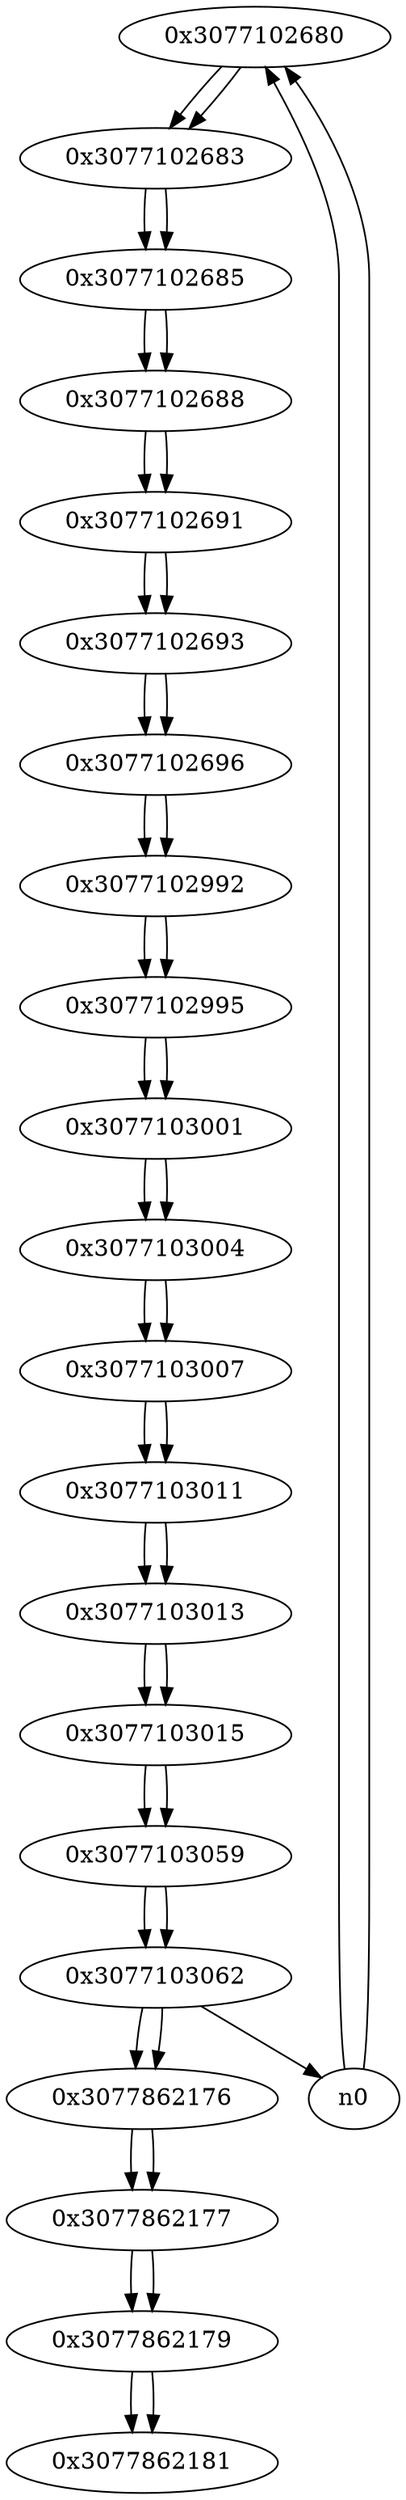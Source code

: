 digraph G{
/* nodes */
  n1 [label="0x3077102680"]
  n2 [label="0x3077102683"]
  n3 [label="0x3077102685"]
  n4 [label="0x3077102688"]
  n5 [label="0x3077102691"]
  n6 [label="0x3077102693"]
  n7 [label="0x3077102696"]
  n8 [label="0x3077102992"]
  n9 [label="0x3077102995"]
  n10 [label="0x3077103001"]
  n11 [label="0x3077103004"]
  n12 [label="0x3077103007"]
  n13 [label="0x3077103011"]
  n14 [label="0x3077103013"]
  n15 [label="0x3077103015"]
  n16 [label="0x3077103059"]
  n17 [label="0x3077103062"]
  n18 [label="0x3077862176"]
  n19 [label="0x3077862177"]
  n20 [label="0x3077862179"]
  n21 [label="0x3077862181"]
/* edges */
n1 -> n2;
n0 -> n1;
n0 -> n1;
n2 -> n3;
n1 -> n2;
n3 -> n4;
n2 -> n3;
n4 -> n5;
n3 -> n4;
n5 -> n6;
n4 -> n5;
n6 -> n7;
n5 -> n6;
n7 -> n8;
n6 -> n7;
n8 -> n9;
n7 -> n8;
n9 -> n10;
n8 -> n9;
n10 -> n11;
n9 -> n10;
n11 -> n12;
n10 -> n11;
n12 -> n13;
n11 -> n12;
n13 -> n14;
n12 -> n13;
n14 -> n15;
n13 -> n14;
n15 -> n16;
n14 -> n15;
n16 -> n17;
n15 -> n16;
n17 -> n0;
n17 -> n18;
n16 -> n17;
n18 -> n19;
n17 -> n18;
n19 -> n20;
n18 -> n19;
n20 -> n21;
n19 -> n20;
n20 -> n21;
}
